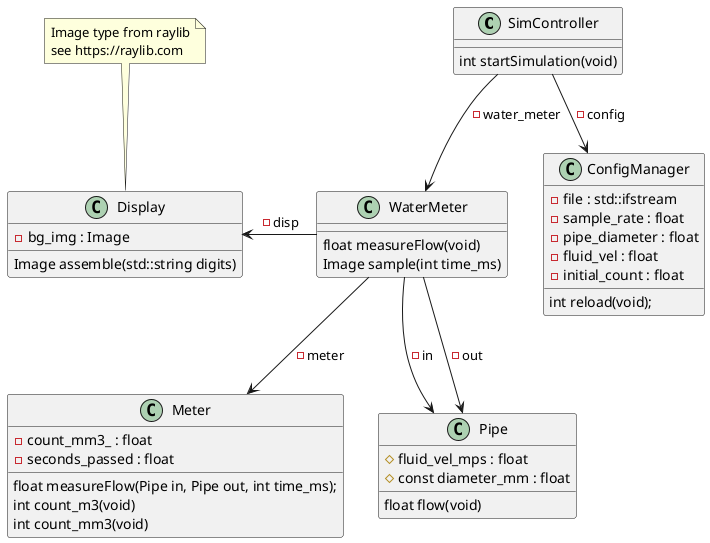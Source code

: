 @startuml
' Made with planttext.com

class SimController {
  int startSimulation(void)
}

class ConfigManager {
  - file : std::ifstream
  - sample_rate : float
  - pipe_diameter : float
  - fluid_vel : float
  - initial_count : float
  
  int reload(void);
}

SimController --> ConfigManager : - config

class WaterMeter {
  float measureFlow(void)
  Image sample(int time_ms)
}

SimController --> WaterMeter: - water_meter

class Display {
  - bg_img : Image
  Image assemble(std::string digits)
}

note top of Display : Image type from raylib\n\
see https://raylib.com

class Meter {
  - count_mm3_ : float
  - seconds_passed : float
  float measureFlow(Pipe in, Pipe out, int time_ms);
  int count_m3(void)
  int count_mm3(void)
}

class Pipe {
  # fluid_vel_mps : float
  # const diameter_mm : float
  
  float flow(void)
}

WaterMeter --> Pipe : - in
WaterMeter --> Pipe : - out
WaterMeter --> Meter : - meter
WaterMeter -left-> Display : - disp

@enduml